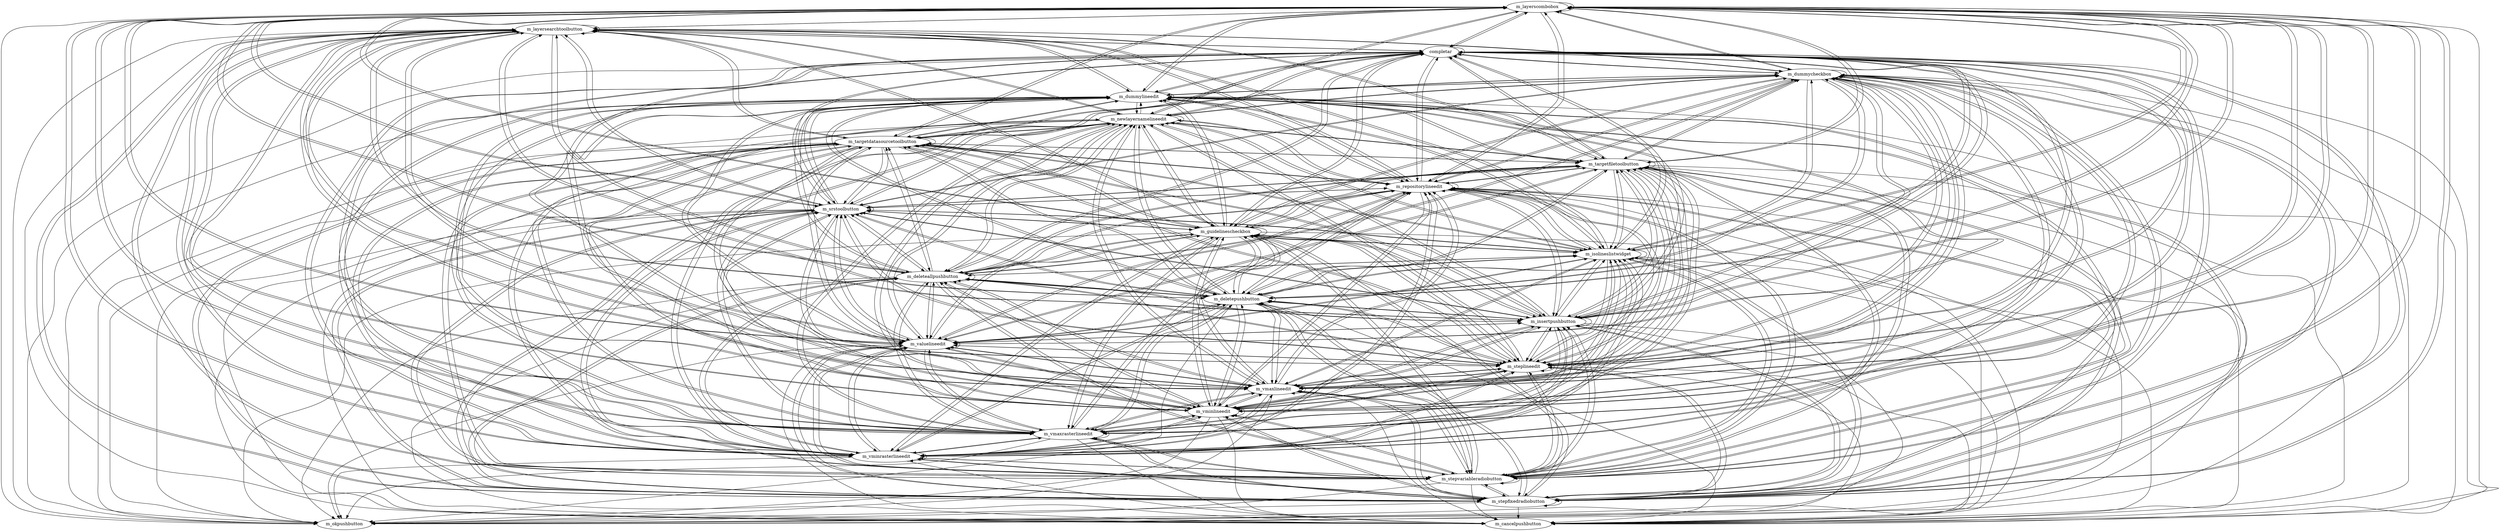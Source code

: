 strict digraph G {
	m_layerscombobox;
	m_layersearchtoolbutton;
	m_dummycheckbox;
	m_dummylineedit;
	m_stepfixedradiobutton;
	m_stepvariableradiobutton;
	m_vminrasterlineedit;
	m_vmaxrasterlineedit;
	m_vminlineedit;
	m_vmaxlineedit;
	m_steplineedit;
	m_valuelineedit;
	m_insertpushbutton;
	m_deletepushbutton;
	m_deleteallpushbutton;
	m_isolineslistwidget;
	m_guidelinescheckbox;
	m_srstoolbutton;
	m_repositorylineedit;
	m_targetfiletoolbutton;
	m_targetdatasourcetoolbutton;
	m_newlayernamelineedit;
	m_okpushbutton;
	m_cancelpushbutton;
	completar;
	completar;
	completar;
	completar;
	completar;
	completar;
	completar;
	completar;
	completar;
	completar;
	completar;
	completar;
	m_layerscombobox -> m_layerscombobox;
	m_layerscombobox -> m_layersearchtoolbutton;
	m_layerscombobox -> m_dummycheckbox;
	m_layerscombobox -> m_dummylineedit;
	m_layerscombobox -> m_stepfixedradiobutton;
	m_layerscombobox -> m_stepvariableradiobutton;
	m_layerscombobox -> m_vminrasterlineedit;
	m_layerscombobox -> m_vmaxrasterlineedit;
	m_layerscombobox -> m_vminlineedit;
	m_layerscombobox -> m_vmaxlineedit;
	m_layerscombobox -> m_steplineedit;
	m_layerscombobox -> m_valuelineedit;
	m_layerscombobox -> m_insertpushbutton;
	m_layerscombobox -> m_deletepushbutton;
	m_layerscombobox -> m_deleteallpushbutton;
	m_layerscombobox -> m_isolineslistwidget;
	m_layerscombobox -> m_guidelinescheckbox;
	m_layerscombobox -> m_srstoolbutton;
	m_layerscombobox -> m_repositorylineedit;
	m_layerscombobox -> m_targetfiletoolbutton;
	m_layerscombobox -> m_targetdatasourcetoolbutton;
	m_layerscombobox -> m_newlayernamelineedit;
	m_layerscombobox -> m_okpushbutton;
	m_layerscombobox -> m_cancelpushbutton;
	m_layerscombobox -> completar;
	m_layerscombobox -> completar;
	m_layerscombobox -> completar;
	m_layerscombobox -> completar;
	m_layerscombobox -> completar;
	m_layerscombobox -> completar;
	m_layerscombobox -> completar;
	m_layerscombobox -> completar;
	m_layerscombobox -> completar;
	m_layerscombobox -> completar;
	m_layerscombobox -> completar;
	m_layerscombobox -> completar;
	m_layersearchtoolbutton -> m_layerscombobox;
	m_layersearchtoolbutton -> m_layersearchtoolbutton;
	m_layersearchtoolbutton -> m_dummycheckbox;
	m_layersearchtoolbutton -> m_dummylineedit;
	m_layersearchtoolbutton -> m_stepfixedradiobutton;
	m_layersearchtoolbutton -> m_stepvariableradiobutton;
	m_layersearchtoolbutton -> m_vminrasterlineedit;
	m_layersearchtoolbutton -> m_vmaxrasterlineedit;
	m_layersearchtoolbutton -> m_vminlineedit;
	m_layersearchtoolbutton -> m_vmaxlineedit;
	m_layersearchtoolbutton -> m_steplineedit;
	m_layersearchtoolbutton -> m_valuelineedit;
	m_layersearchtoolbutton -> m_insertpushbutton;
	m_layersearchtoolbutton -> m_deletepushbutton;
	m_layersearchtoolbutton -> m_deleteallpushbutton;
	m_layersearchtoolbutton -> m_isolineslistwidget;
	m_layersearchtoolbutton -> m_guidelinescheckbox;
	m_layersearchtoolbutton -> m_srstoolbutton;
	m_layersearchtoolbutton -> m_repositorylineedit;
	m_layersearchtoolbutton -> m_targetfiletoolbutton;
	m_layersearchtoolbutton -> m_targetdatasourcetoolbutton;
	m_layersearchtoolbutton -> m_newlayernamelineedit;
	m_layersearchtoolbutton -> m_okpushbutton;
	m_layersearchtoolbutton -> m_cancelpushbutton;
	m_layersearchtoolbutton -> completar;
	m_layersearchtoolbutton -> completar;
	m_layersearchtoolbutton -> completar;
	m_layersearchtoolbutton -> completar;
	m_layersearchtoolbutton -> completar;
	m_layersearchtoolbutton -> completar;
	m_layersearchtoolbutton -> completar;
	m_layersearchtoolbutton -> completar;
	m_layersearchtoolbutton -> completar;
	m_layersearchtoolbutton -> completar;
	m_layersearchtoolbutton -> completar;
	m_layersearchtoolbutton -> completar;
	m_dummycheckbox -> m_layerscombobox;
	m_dummycheckbox -> m_layersearchtoolbutton;
	m_dummycheckbox -> m_dummycheckbox;
	m_dummycheckbox -> m_dummylineedit;
	m_dummycheckbox -> m_stepfixedradiobutton;
	m_dummycheckbox -> m_stepvariableradiobutton;
	m_dummycheckbox -> m_vminrasterlineedit;
	m_dummycheckbox -> m_vmaxrasterlineedit;
	m_dummycheckbox -> m_vminlineedit;
	m_dummycheckbox -> m_vmaxlineedit;
	m_dummycheckbox -> m_steplineedit;
	m_dummycheckbox -> m_valuelineedit;
	m_dummycheckbox -> m_insertpushbutton;
	m_dummycheckbox -> m_deletepushbutton;
	m_dummycheckbox -> m_deleteallpushbutton;
	m_dummycheckbox -> m_isolineslistwidget;
	m_dummycheckbox -> m_guidelinescheckbox;
	m_dummycheckbox -> m_srstoolbutton;
	m_dummycheckbox -> m_repositorylineedit;
	m_dummycheckbox -> m_targetfiletoolbutton;
	m_dummycheckbox -> m_targetdatasourcetoolbutton;
	m_dummycheckbox -> m_newlayernamelineedit;
	m_dummycheckbox -> m_okpushbutton;
	m_dummycheckbox -> m_cancelpushbutton;
	m_dummycheckbox -> completar;
	m_dummycheckbox -> completar;
	m_dummycheckbox -> completar;
	m_dummycheckbox -> completar;
	m_dummycheckbox -> completar;
	m_dummycheckbox -> completar;
	m_dummycheckbox -> completar;
	m_dummycheckbox -> completar;
	m_dummycheckbox -> completar;
	m_dummycheckbox -> completar;
	m_dummycheckbox -> completar;
	m_dummycheckbox -> completar;
	m_dummylineedit -> m_layerscombobox;
	m_dummylineedit -> m_layersearchtoolbutton;
	m_dummylineedit -> m_dummycheckbox;
	m_dummylineedit -> m_dummylineedit;
	m_dummylineedit -> m_stepfixedradiobutton;
	m_dummylineedit -> m_stepvariableradiobutton;
	m_dummylineedit -> m_vminrasterlineedit;
	m_dummylineedit -> m_vmaxrasterlineedit;
	m_dummylineedit -> m_vminlineedit;
	m_dummylineedit -> m_vmaxlineedit;
	m_dummylineedit -> m_steplineedit;
	m_dummylineedit -> m_valuelineedit;
	m_dummylineedit -> m_insertpushbutton;
	m_dummylineedit -> m_deletepushbutton;
	m_dummylineedit -> m_deleteallpushbutton;
	m_dummylineedit -> m_isolineslistwidget;
	m_dummylineedit -> m_guidelinescheckbox;
	m_dummylineedit -> m_srstoolbutton;
	m_dummylineedit -> m_repositorylineedit;
	m_dummylineedit -> m_targetfiletoolbutton;
	m_dummylineedit -> m_targetdatasourcetoolbutton;
	m_dummylineedit -> m_newlayernamelineedit;
	m_dummylineedit -> m_okpushbutton;
	m_dummylineedit -> m_cancelpushbutton;
	m_dummylineedit -> completar;
	m_dummylineedit -> completar;
	m_dummylineedit -> completar;
	m_dummylineedit -> completar;
	m_dummylineedit -> completar;
	m_dummylineedit -> completar;
	m_dummylineedit -> completar;
	m_dummylineedit -> completar;
	m_dummylineedit -> completar;
	m_dummylineedit -> completar;
	m_dummylineedit -> completar;
	m_dummylineedit -> completar;
	m_stepfixedradiobutton -> m_layerscombobox;
	m_stepfixedradiobutton -> m_layersearchtoolbutton;
	m_stepfixedradiobutton -> m_dummycheckbox;
	m_stepfixedradiobutton -> m_dummylineedit;
	m_stepfixedradiobutton -> m_stepfixedradiobutton;
	m_stepfixedradiobutton -> m_stepvariableradiobutton;
	m_stepfixedradiobutton -> m_vminrasterlineedit;
	m_stepfixedradiobutton -> m_vmaxrasterlineedit;
	m_stepfixedradiobutton -> m_vminlineedit;
	m_stepfixedradiobutton -> m_vmaxlineedit;
	m_stepfixedradiobutton -> m_steplineedit;
	m_stepfixedradiobutton -> m_valuelineedit;
	m_stepfixedradiobutton -> m_insertpushbutton;
	m_stepfixedradiobutton -> m_deletepushbutton;
	m_stepfixedradiobutton -> m_deleteallpushbutton;
	m_stepfixedradiobutton -> m_isolineslistwidget;
	m_stepfixedradiobutton -> m_guidelinescheckbox;
	m_stepfixedradiobutton -> m_srstoolbutton;
	m_stepfixedradiobutton -> m_repositorylineedit;
	m_stepfixedradiobutton -> m_targetfiletoolbutton;
	m_stepfixedradiobutton -> m_targetdatasourcetoolbutton;
	m_stepfixedradiobutton -> m_newlayernamelineedit;
	m_stepfixedradiobutton -> m_okpushbutton;
	m_stepfixedradiobutton -> m_cancelpushbutton;
	m_stepfixedradiobutton -> completar;
	m_stepfixedradiobutton -> completar;
	m_stepfixedradiobutton -> completar;
	m_stepfixedradiobutton -> completar;
	m_stepfixedradiobutton -> completar;
	m_stepfixedradiobutton -> completar;
	m_stepfixedradiobutton -> completar;
	m_stepfixedradiobutton -> completar;
	m_stepfixedradiobutton -> completar;
	m_stepfixedradiobutton -> completar;
	m_stepfixedradiobutton -> completar;
	m_stepfixedradiobutton -> completar;
	m_stepvariableradiobutton -> m_layerscombobox;
	m_stepvariableradiobutton -> m_layersearchtoolbutton;
	m_stepvariableradiobutton -> m_dummycheckbox;
	m_stepvariableradiobutton -> m_dummylineedit;
	m_stepvariableradiobutton -> m_stepfixedradiobutton;
	m_stepvariableradiobutton -> m_stepvariableradiobutton;
	m_stepvariableradiobutton -> m_vminrasterlineedit;
	m_stepvariableradiobutton -> m_vmaxrasterlineedit;
	m_stepvariableradiobutton -> m_vminlineedit;
	m_stepvariableradiobutton -> m_vmaxlineedit;
	m_stepvariableradiobutton -> m_steplineedit;
	m_stepvariableradiobutton -> m_valuelineedit;
	m_stepvariableradiobutton -> m_insertpushbutton;
	m_stepvariableradiobutton -> m_deletepushbutton;
	m_stepvariableradiobutton -> m_deleteallpushbutton;
	m_stepvariableradiobutton -> m_isolineslistwidget;
	m_stepvariableradiobutton -> m_guidelinescheckbox;
	m_stepvariableradiobutton -> m_srstoolbutton;
	m_stepvariableradiobutton -> m_repositorylineedit;
	m_stepvariableradiobutton -> m_targetfiletoolbutton;
	m_stepvariableradiobutton -> m_targetdatasourcetoolbutton;
	m_stepvariableradiobutton -> m_newlayernamelineedit;
	m_stepvariableradiobutton -> m_okpushbutton;
	m_stepvariableradiobutton -> m_cancelpushbutton;
	m_stepvariableradiobutton -> completar;
	m_stepvariableradiobutton -> completar;
	m_stepvariableradiobutton -> completar;
	m_stepvariableradiobutton -> completar;
	m_stepvariableradiobutton -> completar;
	m_stepvariableradiobutton -> completar;
	m_stepvariableradiobutton -> completar;
	m_stepvariableradiobutton -> completar;
	m_stepvariableradiobutton -> completar;
	m_stepvariableradiobutton -> completar;
	m_stepvariableradiobutton -> completar;
	m_stepvariableradiobutton -> completar;
	m_vminrasterlineedit -> m_layerscombobox;
	m_vminrasterlineedit -> m_layersearchtoolbutton;
	m_vminrasterlineedit -> m_dummycheckbox;
	m_vminrasterlineedit -> m_dummylineedit;
	m_vminrasterlineedit -> m_stepfixedradiobutton;
	m_vminrasterlineedit -> m_stepvariableradiobutton;
	m_vminrasterlineedit -> m_vminrasterlineedit;
	m_vminrasterlineedit -> m_vmaxrasterlineedit;
	m_vminrasterlineedit -> m_vminlineedit;
	m_vminrasterlineedit -> m_vmaxlineedit;
	m_vminrasterlineedit -> m_steplineedit;
	m_vminrasterlineedit -> m_valuelineedit;
	m_vminrasterlineedit -> m_insertpushbutton;
	m_vminrasterlineedit -> m_deletepushbutton;
	m_vminrasterlineedit -> m_deleteallpushbutton;
	m_vminrasterlineedit -> m_isolineslistwidget;
	m_vminrasterlineedit -> m_guidelinescheckbox;
	m_vminrasterlineedit -> m_srstoolbutton;
	m_vminrasterlineedit -> m_repositorylineedit;
	m_vminrasterlineedit -> m_targetfiletoolbutton;
	m_vminrasterlineedit -> m_targetdatasourcetoolbutton;
	m_vminrasterlineedit -> m_newlayernamelineedit;
	m_vminrasterlineedit -> m_okpushbutton;
	m_vminrasterlineedit -> m_cancelpushbutton;
	m_vminrasterlineedit -> completar;
	m_vminrasterlineedit -> completar;
	m_vminrasterlineedit -> completar;
	m_vminrasterlineedit -> completar;
	m_vminrasterlineedit -> completar;
	m_vminrasterlineedit -> completar;
	m_vminrasterlineedit -> completar;
	m_vminrasterlineedit -> completar;
	m_vminrasterlineedit -> completar;
	m_vminrasterlineedit -> completar;
	m_vminrasterlineedit -> completar;
	m_vminrasterlineedit -> completar;
	m_vmaxrasterlineedit -> m_layerscombobox;
	m_vmaxrasterlineedit -> m_layersearchtoolbutton;
	m_vmaxrasterlineedit -> m_dummycheckbox;
	m_vmaxrasterlineedit -> m_dummylineedit;
	m_vmaxrasterlineedit -> m_stepfixedradiobutton;
	m_vmaxrasterlineedit -> m_stepvariableradiobutton;
	m_vmaxrasterlineedit -> m_vminrasterlineedit;
	m_vmaxrasterlineedit -> m_vmaxrasterlineedit;
	m_vmaxrasterlineedit -> m_vminlineedit;
	m_vmaxrasterlineedit -> m_vmaxlineedit;
	m_vmaxrasterlineedit -> m_steplineedit;
	m_vmaxrasterlineedit -> m_valuelineedit;
	m_vmaxrasterlineedit -> m_insertpushbutton;
	m_vmaxrasterlineedit -> m_deletepushbutton;
	m_vmaxrasterlineedit -> m_deleteallpushbutton;
	m_vmaxrasterlineedit -> m_isolineslistwidget;
	m_vmaxrasterlineedit -> m_guidelinescheckbox;
	m_vmaxrasterlineedit -> m_srstoolbutton;
	m_vmaxrasterlineedit -> m_repositorylineedit;
	m_vmaxrasterlineedit -> m_targetfiletoolbutton;
	m_vmaxrasterlineedit -> m_targetdatasourcetoolbutton;
	m_vmaxrasterlineedit -> m_newlayernamelineedit;
	m_vmaxrasterlineedit -> m_okpushbutton;
	m_vmaxrasterlineedit -> m_cancelpushbutton;
	m_vmaxrasterlineedit -> completar;
	m_vmaxrasterlineedit -> completar;
	m_vmaxrasterlineedit -> completar;
	m_vmaxrasterlineedit -> completar;
	m_vmaxrasterlineedit -> completar;
	m_vmaxrasterlineedit -> completar;
	m_vmaxrasterlineedit -> completar;
	m_vmaxrasterlineedit -> completar;
	m_vmaxrasterlineedit -> completar;
	m_vmaxrasterlineedit -> completar;
	m_vmaxrasterlineedit -> completar;
	m_vmaxrasterlineedit -> completar;
	m_vminlineedit -> m_layerscombobox;
	m_vminlineedit -> m_layersearchtoolbutton;
	m_vminlineedit -> m_dummycheckbox;
	m_vminlineedit -> m_dummylineedit;
	m_vminlineedit -> m_stepfixedradiobutton;
	m_vminlineedit -> m_stepvariableradiobutton;
	m_vminlineedit -> m_vminrasterlineedit;
	m_vminlineedit -> m_vmaxrasterlineedit;
	m_vminlineedit -> m_vminlineedit;
	m_vminlineedit -> m_vmaxlineedit;
	m_vminlineedit -> m_steplineedit;
	m_vminlineedit -> m_valuelineedit;
	m_vminlineedit -> m_insertpushbutton;
	m_vminlineedit -> m_deletepushbutton;
	m_vminlineedit -> m_deleteallpushbutton;
	m_vminlineedit -> m_isolineslistwidget;
	m_vminlineedit -> m_guidelinescheckbox;
	m_vminlineedit -> m_srstoolbutton;
	m_vminlineedit -> m_repositorylineedit;
	m_vminlineedit -> m_targetfiletoolbutton;
	m_vminlineedit -> m_targetdatasourcetoolbutton;
	m_vminlineedit -> m_newlayernamelineedit;
	m_vminlineedit -> m_okpushbutton;
	m_vminlineedit -> m_cancelpushbutton;
	m_vminlineedit -> completar;
	m_vminlineedit -> completar;
	m_vminlineedit -> completar;
	m_vminlineedit -> completar;
	m_vminlineedit -> completar;
	m_vminlineedit -> completar;
	m_vminlineedit -> completar;
	m_vminlineedit -> completar;
	m_vminlineedit -> completar;
	m_vminlineedit -> completar;
	m_vminlineedit -> completar;
	m_vminlineedit -> completar;
	m_vmaxlineedit -> m_layerscombobox;
	m_vmaxlineedit -> m_layersearchtoolbutton;
	m_vmaxlineedit -> m_dummycheckbox;
	m_vmaxlineedit -> m_dummylineedit;
	m_vmaxlineedit -> m_stepfixedradiobutton;
	m_vmaxlineedit -> m_stepvariableradiobutton;
	m_vmaxlineedit -> m_vminrasterlineedit;
	m_vmaxlineedit -> m_vmaxrasterlineedit;
	m_vmaxlineedit -> m_vminlineedit;
	m_vmaxlineedit -> m_vmaxlineedit;
	m_vmaxlineedit -> m_steplineedit;
	m_vmaxlineedit -> m_valuelineedit;
	m_vmaxlineedit -> m_insertpushbutton;
	m_vmaxlineedit -> m_deletepushbutton;
	m_vmaxlineedit -> m_deleteallpushbutton;
	m_vmaxlineedit -> m_isolineslistwidget;
	m_vmaxlineedit -> m_guidelinescheckbox;
	m_vmaxlineedit -> m_srstoolbutton;
	m_vmaxlineedit -> m_repositorylineedit;
	m_vmaxlineedit -> m_targetfiletoolbutton;
	m_vmaxlineedit -> m_targetdatasourcetoolbutton;
	m_vmaxlineedit -> m_newlayernamelineedit;
	m_vmaxlineedit -> m_okpushbutton;
	m_vmaxlineedit -> m_cancelpushbutton;
	m_vmaxlineedit -> completar;
	m_vmaxlineedit -> completar;
	m_vmaxlineedit -> completar;
	m_vmaxlineedit -> completar;
	m_vmaxlineedit -> completar;
	m_vmaxlineedit -> completar;
	m_vmaxlineedit -> completar;
	m_vmaxlineedit -> completar;
	m_vmaxlineedit -> completar;
	m_vmaxlineedit -> completar;
	m_vmaxlineedit -> completar;
	m_vmaxlineedit -> completar;
	m_steplineedit -> m_layerscombobox;
	m_steplineedit -> m_layersearchtoolbutton;
	m_steplineedit -> m_dummycheckbox;
	m_steplineedit -> m_dummylineedit;
	m_steplineedit -> m_stepfixedradiobutton;
	m_steplineedit -> m_stepvariableradiobutton;
	m_steplineedit -> m_vminrasterlineedit;
	m_steplineedit -> m_vmaxrasterlineedit;
	m_steplineedit -> m_vminlineedit;
	m_steplineedit -> m_vmaxlineedit;
	m_steplineedit -> m_steplineedit;
	m_steplineedit -> m_valuelineedit;
	m_steplineedit -> m_insertpushbutton;
	m_steplineedit -> m_deletepushbutton;
	m_steplineedit -> m_deleteallpushbutton;
	m_steplineedit -> m_isolineslistwidget;
	m_steplineedit -> m_guidelinescheckbox;
	m_steplineedit -> m_srstoolbutton;
	m_steplineedit -> m_repositorylineedit;
	m_steplineedit -> m_targetfiletoolbutton;
	m_steplineedit -> m_targetdatasourcetoolbutton;
	m_steplineedit -> m_newlayernamelineedit;
	m_steplineedit -> m_okpushbutton;
	m_steplineedit -> m_cancelpushbutton;
	m_steplineedit -> completar;
	m_steplineedit -> completar;
	m_steplineedit -> completar;
	m_steplineedit -> completar;
	m_steplineedit -> completar;
	m_steplineedit -> completar;
	m_steplineedit -> completar;
	m_steplineedit -> completar;
	m_steplineedit -> completar;
	m_steplineedit -> completar;
	m_steplineedit -> completar;
	m_steplineedit -> completar;
	m_valuelineedit -> m_layerscombobox;
	m_valuelineedit -> m_layersearchtoolbutton;
	m_valuelineedit -> m_dummycheckbox;
	m_valuelineedit -> m_dummylineedit;
	m_valuelineedit -> m_stepfixedradiobutton;
	m_valuelineedit -> m_stepvariableradiobutton;
	m_valuelineedit -> m_vminrasterlineedit;
	m_valuelineedit -> m_vmaxrasterlineedit;
	m_valuelineedit -> m_vminlineedit;
	m_valuelineedit -> m_vmaxlineedit;
	m_valuelineedit -> m_steplineedit;
	m_valuelineedit -> m_valuelineedit;
	m_valuelineedit -> m_insertpushbutton;
	m_valuelineedit -> m_deletepushbutton;
	m_valuelineedit -> m_deleteallpushbutton;
	m_valuelineedit -> m_isolineslistwidget;
	m_valuelineedit -> m_guidelinescheckbox;
	m_valuelineedit -> m_srstoolbutton;
	m_valuelineedit -> m_repositorylineedit;
	m_valuelineedit -> m_targetfiletoolbutton;
	m_valuelineedit -> m_targetdatasourcetoolbutton;
	m_valuelineedit -> m_newlayernamelineedit;
	m_valuelineedit -> m_okpushbutton;
	m_valuelineedit -> m_cancelpushbutton;
	m_valuelineedit -> completar;
	m_valuelineedit -> completar;
	m_valuelineedit -> completar;
	m_valuelineedit -> completar;
	m_valuelineedit -> completar;
	m_valuelineedit -> completar;
	m_valuelineedit -> completar;
	m_valuelineedit -> completar;
	m_valuelineedit -> completar;
	m_valuelineedit -> completar;
	m_valuelineedit -> completar;
	m_valuelineedit -> completar;
	m_insertpushbutton -> m_layerscombobox;
	m_insertpushbutton -> m_layersearchtoolbutton;
	m_insertpushbutton -> m_dummycheckbox;
	m_insertpushbutton -> m_dummylineedit;
	m_insertpushbutton -> m_stepfixedradiobutton;
	m_insertpushbutton -> m_stepvariableradiobutton;
	m_insertpushbutton -> m_vminrasterlineedit;
	m_insertpushbutton -> m_vmaxrasterlineedit;
	m_insertpushbutton -> m_vminlineedit;
	m_insertpushbutton -> m_vmaxlineedit;
	m_insertpushbutton -> m_steplineedit;
	m_insertpushbutton -> m_valuelineedit;
	m_insertpushbutton -> m_insertpushbutton;
	m_insertpushbutton -> m_deletepushbutton;
	m_insertpushbutton -> m_deleteallpushbutton;
	m_insertpushbutton -> m_isolineslistwidget;
	m_insertpushbutton -> m_guidelinescheckbox;
	m_insertpushbutton -> m_srstoolbutton;
	m_insertpushbutton -> m_repositorylineedit;
	m_insertpushbutton -> m_targetfiletoolbutton;
	m_insertpushbutton -> m_targetdatasourcetoolbutton;
	m_insertpushbutton -> m_newlayernamelineedit;
	m_insertpushbutton -> m_okpushbutton;
	m_insertpushbutton -> m_cancelpushbutton;
	m_insertpushbutton -> completar;
	m_insertpushbutton -> completar;
	m_insertpushbutton -> completar;
	m_insertpushbutton -> completar;
	m_insertpushbutton -> completar;
	m_insertpushbutton -> completar;
	m_insertpushbutton -> completar;
	m_insertpushbutton -> completar;
	m_insertpushbutton -> completar;
	m_insertpushbutton -> completar;
	m_insertpushbutton -> completar;
	m_insertpushbutton -> completar;
	m_deletepushbutton -> m_layerscombobox;
	m_deletepushbutton -> m_layersearchtoolbutton;
	m_deletepushbutton -> m_dummycheckbox;
	m_deletepushbutton -> m_dummylineedit;
	m_deletepushbutton -> m_stepfixedradiobutton;
	m_deletepushbutton -> m_stepvariableradiobutton;
	m_deletepushbutton -> m_vminrasterlineedit;
	m_deletepushbutton -> m_vmaxrasterlineedit;
	m_deletepushbutton -> m_vminlineedit;
	m_deletepushbutton -> m_vmaxlineedit;
	m_deletepushbutton -> m_steplineedit;
	m_deletepushbutton -> m_valuelineedit;
	m_deletepushbutton -> m_insertpushbutton;
	m_deletepushbutton -> m_deletepushbutton;
	m_deletepushbutton -> m_deleteallpushbutton;
	m_deletepushbutton -> m_isolineslistwidget;
	m_deletepushbutton -> m_guidelinescheckbox;
	m_deletepushbutton -> m_srstoolbutton;
	m_deletepushbutton -> m_repositorylineedit;
	m_deletepushbutton -> m_targetfiletoolbutton;
	m_deletepushbutton -> m_targetdatasourcetoolbutton;
	m_deletepushbutton -> m_newlayernamelineedit;
	m_deletepushbutton -> m_okpushbutton;
	m_deletepushbutton -> m_cancelpushbutton;
	m_deletepushbutton -> completar;
	m_deletepushbutton -> completar;
	m_deletepushbutton -> completar;
	m_deletepushbutton -> completar;
	m_deletepushbutton -> completar;
	m_deletepushbutton -> completar;
	m_deletepushbutton -> completar;
	m_deletepushbutton -> completar;
	m_deletepushbutton -> completar;
	m_deletepushbutton -> completar;
	m_deletepushbutton -> completar;
	m_deletepushbutton -> completar;
	m_deleteallpushbutton -> m_layerscombobox;
	m_deleteallpushbutton -> m_layersearchtoolbutton;
	m_deleteallpushbutton -> m_dummycheckbox;
	m_deleteallpushbutton -> m_dummylineedit;
	m_deleteallpushbutton -> m_stepfixedradiobutton;
	m_deleteallpushbutton -> m_stepvariableradiobutton;
	m_deleteallpushbutton -> m_vminrasterlineedit;
	m_deleteallpushbutton -> m_vmaxrasterlineedit;
	m_deleteallpushbutton -> m_vminlineedit;
	m_deleteallpushbutton -> m_vmaxlineedit;
	m_deleteallpushbutton -> m_steplineedit;
	m_deleteallpushbutton -> m_valuelineedit;
	m_deleteallpushbutton -> m_insertpushbutton;
	m_deleteallpushbutton -> m_deletepushbutton;
	m_deleteallpushbutton -> m_deleteallpushbutton;
	m_deleteallpushbutton -> m_isolineslistwidget;
	m_deleteallpushbutton -> m_guidelinescheckbox;
	m_deleteallpushbutton -> m_srstoolbutton;
	m_deleteallpushbutton -> m_repositorylineedit;
	m_deleteallpushbutton -> m_targetfiletoolbutton;
	m_deleteallpushbutton -> m_targetdatasourcetoolbutton;
	m_deleteallpushbutton -> m_newlayernamelineedit;
	m_deleteallpushbutton -> m_okpushbutton;
	m_deleteallpushbutton -> m_cancelpushbutton;
	m_deleteallpushbutton -> completar;
	m_deleteallpushbutton -> completar;
	m_deleteallpushbutton -> completar;
	m_deleteallpushbutton -> completar;
	m_deleteallpushbutton -> completar;
	m_deleteallpushbutton -> completar;
	m_deleteallpushbutton -> completar;
	m_deleteallpushbutton -> completar;
	m_deleteallpushbutton -> completar;
	m_deleteallpushbutton -> completar;
	m_deleteallpushbutton -> completar;
	m_deleteallpushbutton -> completar;
	m_isolineslistwidget -> m_layerscombobox;
	m_isolineslistwidget -> m_layersearchtoolbutton;
	m_isolineslistwidget -> m_dummycheckbox;
	m_isolineslistwidget -> m_dummylineedit;
	m_isolineslistwidget -> m_stepfixedradiobutton;
	m_isolineslistwidget -> m_stepvariableradiobutton;
	m_isolineslistwidget -> m_vminrasterlineedit;
	m_isolineslistwidget -> m_vmaxrasterlineedit;
	m_isolineslistwidget -> m_vminlineedit;
	m_isolineslistwidget -> m_vmaxlineedit;
	m_isolineslistwidget -> m_steplineedit;
	m_isolineslistwidget -> m_valuelineedit;
	m_isolineslistwidget -> m_insertpushbutton;
	m_isolineslistwidget -> m_deletepushbutton;
	m_isolineslistwidget -> m_deleteallpushbutton;
	m_isolineslistwidget -> m_isolineslistwidget;
	m_isolineslistwidget -> m_guidelinescheckbox;
	m_isolineslistwidget -> m_srstoolbutton;
	m_isolineslistwidget -> m_repositorylineedit;
	m_isolineslistwidget -> m_targetfiletoolbutton;
	m_isolineslistwidget -> m_targetdatasourcetoolbutton;
	m_isolineslistwidget -> m_newlayernamelineedit;
	m_isolineslistwidget -> m_okpushbutton;
	m_isolineslistwidget -> m_cancelpushbutton;
	m_isolineslistwidget -> completar;
	m_isolineslistwidget -> completar;
	m_isolineslistwidget -> completar;
	m_isolineslistwidget -> completar;
	m_isolineslistwidget -> completar;
	m_isolineslistwidget -> completar;
	m_isolineslistwidget -> completar;
	m_isolineslistwidget -> completar;
	m_isolineslistwidget -> completar;
	m_isolineslistwidget -> completar;
	m_isolineslistwidget -> completar;
	m_isolineslistwidget -> completar;
	m_guidelinescheckbox -> m_layerscombobox;
	m_guidelinescheckbox -> m_layersearchtoolbutton;
	m_guidelinescheckbox -> m_dummycheckbox;
	m_guidelinescheckbox -> m_dummylineedit;
	m_guidelinescheckbox -> m_stepfixedradiobutton;
	m_guidelinescheckbox -> m_stepvariableradiobutton;
	m_guidelinescheckbox -> m_vminrasterlineedit;
	m_guidelinescheckbox -> m_vmaxrasterlineedit;
	m_guidelinescheckbox -> m_vminlineedit;
	m_guidelinescheckbox -> m_vmaxlineedit;
	m_guidelinescheckbox -> m_steplineedit;
	m_guidelinescheckbox -> m_valuelineedit;
	m_guidelinescheckbox -> m_insertpushbutton;
	m_guidelinescheckbox -> m_deletepushbutton;
	m_guidelinescheckbox -> m_deleteallpushbutton;
	m_guidelinescheckbox -> m_isolineslistwidget;
	m_guidelinescheckbox -> m_guidelinescheckbox;
	m_guidelinescheckbox -> m_srstoolbutton;
	m_guidelinescheckbox -> m_repositorylineedit;
	m_guidelinescheckbox -> m_targetfiletoolbutton;
	m_guidelinescheckbox -> m_targetdatasourcetoolbutton;
	m_guidelinescheckbox -> m_newlayernamelineedit;
	m_guidelinescheckbox -> m_okpushbutton;
	m_guidelinescheckbox -> m_cancelpushbutton;
	m_guidelinescheckbox -> completar;
	m_guidelinescheckbox -> completar;
	m_guidelinescheckbox -> completar;
	m_guidelinescheckbox -> completar;
	m_guidelinescheckbox -> completar;
	m_guidelinescheckbox -> completar;
	m_guidelinescheckbox -> completar;
	m_guidelinescheckbox -> completar;
	m_guidelinescheckbox -> completar;
	m_guidelinescheckbox -> completar;
	m_guidelinescheckbox -> completar;
	m_guidelinescheckbox -> completar;
	m_srstoolbutton -> m_layerscombobox;
	m_srstoolbutton -> m_layersearchtoolbutton;
	m_srstoolbutton -> m_dummycheckbox;
	m_srstoolbutton -> m_dummylineedit;
	m_srstoolbutton -> m_stepfixedradiobutton;
	m_srstoolbutton -> m_stepvariableradiobutton;
	m_srstoolbutton -> m_vminrasterlineedit;
	m_srstoolbutton -> m_vmaxrasterlineedit;
	m_srstoolbutton -> m_vminlineedit;
	m_srstoolbutton -> m_vmaxlineedit;
	m_srstoolbutton -> m_steplineedit;
	m_srstoolbutton -> m_valuelineedit;
	m_srstoolbutton -> m_insertpushbutton;
	m_srstoolbutton -> m_deletepushbutton;
	m_srstoolbutton -> m_deleteallpushbutton;
	m_srstoolbutton -> m_isolineslistwidget;
	m_srstoolbutton -> m_guidelinescheckbox;
	m_srstoolbutton -> m_srstoolbutton;
	m_srstoolbutton -> m_repositorylineedit;
	m_srstoolbutton -> m_targetfiletoolbutton;
	m_srstoolbutton -> m_targetdatasourcetoolbutton;
	m_srstoolbutton -> m_newlayernamelineedit;
	m_srstoolbutton -> m_okpushbutton;
	m_srstoolbutton -> m_cancelpushbutton;
	m_srstoolbutton -> completar;
	m_srstoolbutton -> completar;
	m_srstoolbutton -> completar;
	m_srstoolbutton -> completar;
	m_srstoolbutton -> completar;
	m_srstoolbutton -> completar;
	m_srstoolbutton -> completar;
	m_srstoolbutton -> completar;
	m_srstoolbutton -> completar;
	m_srstoolbutton -> completar;
	m_srstoolbutton -> completar;
	m_srstoolbutton -> completar;
	m_repositorylineedit -> m_layerscombobox;
	m_repositorylineedit -> m_layersearchtoolbutton;
	m_repositorylineedit -> m_dummycheckbox;
	m_repositorylineedit -> m_dummylineedit;
	m_repositorylineedit -> m_stepfixedradiobutton;
	m_repositorylineedit -> m_stepvariableradiobutton;
	m_repositorylineedit -> m_vminrasterlineedit;
	m_repositorylineedit -> m_vmaxrasterlineedit;
	m_repositorylineedit -> m_vminlineedit;
	m_repositorylineedit -> m_vmaxlineedit;
	m_repositorylineedit -> m_steplineedit;
	m_repositorylineedit -> m_valuelineedit;
	m_repositorylineedit -> m_insertpushbutton;
	m_repositorylineedit -> m_deletepushbutton;
	m_repositorylineedit -> m_deleteallpushbutton;
	m_repositorylineedit -> m_isolineslistwidget;
	m_repositorylineedit -> m_guidelinescheckbox;
	m_repositorylineedit -> m_srstoolbutton;
	m_repositorylineedit -> m_repositorylineedit;
	m_repositorylineedit -> m_targetfiletoolbutton;
	m_repositorylineedit -> m_targetdatasourcetoolbutton;
	m_repositorylineedit -> m_newlayernamelineedit;
	m_repositorylineedit -> m_okpushbutton;
	m_repositorylineedit -> m_cancelpushbutton;
	m_repositorylineedit -> completar;
	m_repositorylineedit -> completar;
	m_repositorylineedit -> completar;
	m_repositorylineedit -> completar;
	m_repositorylineedit -> completar;
	m_repositorylineedit -> completar;
	m_repositorylineedit -> completar;
	m_repositorylineedit -> completar;
	m_repositorylineedit -> completar;
	m_repositorylineedit -> completar;
	m_repositorylineedit -> completar;
	m_repositorylineedit -> completar;
	m_targetfiletoolbutton -> m_layerscombobox;
	m_targetfiletoolbutton -> m_layersearchtoolbutton;
	m_targetfiletoolbutton -> m_dummycheckbox;
	m_targetfiletoolbutton -> m_dummylineedit;
	m_targetfiletoolbutton -> m_stepfixedradiobutton;
	m_targetfiletoolbutton -> m_stepvariableradiobutton;
	m_targetfiletoolbutton -> m_vminrasterlineedit;
	m_targetfiletoolbutton -> m_vmaxrasterlineedit;
	m_targetfiletoolbutton -> m_vminlineedit;
	m_targetfiletoolbutton -> m_vmaxlineedit;
	m_targetfiletoolbutton -> m_steplineedit;
	m_targetfiletoolbutton -> m_valuelineedit;
	m_targetfiletoolbutton -> m_insertpushbutton;
	m_targetfiletoolbutton -> m_deletepushbutton;
	m_targetfiletoolbutton -> m_deleteallpushbutton;
	m_targetfiletoolbutton -> m_isolineslistwidget;
	m_targetfiletoolbutton -> m_guidelinescheckbox;
	m_targetfiletoolbutton -> m_srstoolbutton;
	m_targetfiletoolbutton -> m_repositorylineedit;
	m_targetfiletoolbutton -> m_targetfiletoolbutton;
	m_targetfiletoolbutton -> m_targetdatasourcetoolbutton;
	m_targetfiletoolbutton -> m_newlayernamelineedit;
	m_targetfiletoolbutton -> m_okpushbutton;
	m_targetfiletoolbutton -> m_cancelpushbutton;
	m_targetfiletoolbutton -> completar;
	m_targetfiletoolbutton -> completar;
	m_targetfiletoolbutton -> completar;
	m_targetfiletoolbutton -> completar;
	m_targetfiletoolbutton -> completar;
	m_targetfiletoolbutton -> completar;
	m_targetfiletoolbutton -> completar;
	m_targetfiletoolbutton -> completar;
	m_targetfiletoolbutton -> completar;
	m_targetfiletoolbutton -> completar;
	m_targetfiletoolbutton -> completar;
	m_targetfiletoolbutton -> completar;
	m_targetdatasourcetoolbutton -> m_layerscombobox;
	m_targetdatasourcetoolbutton -> m_layersearchtoolbutton;
	m_targetdatasourcetoolbutton -> m_dummycheckbox;
	m_targetdatasourcetoolbutton -> m_dummylineedit;
	m_targetdatasourcetoolbutton -> m_stepfixedradiobutton;
	m_targetdatasourcetoolbutton -> m_stepvariableradiobutton;
	m_targetdatasourcetoolbutton -> m_vminrasterlineedit;
	m_targetdatasourcetoolbutton -> m_vmaxrasterlineedit;
	m_targetdatasourcetoolbutton -> m_vminlineedit;
	m_targetdatasourcetoolbutton -> m_vmaxlineedit;
	m_targetdatasourcetoolbutton -> m_steplineedit;
	m_targetdatasourcetoolbutton -> m_valuelineedit;
	m_targetdatasourcetoolbutton -> m_insertpushbutton;
	m_targetdatasourcetoolbutton -> m_deletepushbutton;
	m_targetdatasourcetoolbutton -> m_deleteallpushbutton;
	m_targetdatasourcetoolbutton -> m_isolineslistwidget;
	m_targetdatasourcetoolbutton -> m_guidelinescheckbox;
	m_targetdatasourcetoolbutton -> m_srstoolbutton;
	m_targetdatasourcetoolbutton -> m_repositorylineedit;
	m_targetdatasourcetoolbutton -> m_targetfiletoolbutton;
	m_targetdatasourcetoolbutton -> m_targetdatasourcetoolbutton;
	m_targetdatasourcetoolbutton -> m_newlayernamelineedit;
	m_targetdatasourcetoolbutton -> m_okpushbutton;
	m_targetdatasourcetoolbutton -> m_cancelpushbutton;
	m_targetdatasourcetoolbutton -> completar;
	m_targetdatasourcetoolbutton -> completar;
	m_targetdatasourcetoolbutton -> completar;
	m_targetdatasourcetoolbutton -> completar;
	m_targetdatasourcetoolbutton -> completar;
	m_targetdatasourcetoolbutton -> completar;
	m_targetdatasourcetoolbutton -> completar;
	m_targetdatasourcetoolbutton -> completar;
	m_targetdatasourcetoolbutton -> completar;
	m_targetdatasourcetoolbutton -> completar;
	m_targetdatasourcetoolbutton -> completar;
	m_targetdatasourcetoolbutton -> completar;
	m_newlayernamelineedit -> m_layerscombobox;
	m_newlayernamelineedit -> m_layersearchtoolbutton;
	m_newlayernamelineedit -> m_dummycheckbox;
	m_newlayernamelineedit -> m_dummylineedit;
	m_newlayernamelineedit -> m_stepfixedradiobutton;
	m_newlayernamelineedit -> m_stepvariableradiobutton;
	m_newlayernamelineedit -> m_vminrasterlineedit;
	m_newlayernamelineedit -> m_vmaxrasterlineedit;
	m_newlayernamelineedit -> m_vminlineedit;
	m_newlayernamelineedit -> m_vmaxlineedit;
	m_newlayernamelineedit -> m_steplineedit;
	m_newlayernamelineedit -> m_valuelineedit;
	m_newlayernamelineedit -> m_insertpushbutton;
	m_newlayernamelineedit -> m_deletepushbutton;
	m_newlayernamelineedit -> m_deleteallpushbutton;
	m_newlayernamelineedit -> m_isolineslistwidget;
	m_newlayernamelineedit -> m_guidelinescheckbox;
	m_newlayernamelineedit -> m_srstoolbutton;
	m_newlayernamelineedit -> m_repositorylineedit;
	m_newlayernamelineedit -> m_targetfiletoolbutton;
	m_newlayernamelineedit -> m_targetdatasourcetoolbutton;
	m_newlayernamelineedit -> m_newlayernamelineedit;
	m_newlayernamelineedit -> m_okpushbutton;
	m_newlayernamelineedit -> m_cancelpushbutton;
	m_newlayernamelineedit -> completar;
	m_newlayernamelineedit -> completar;
	m_newlayernamelineedit -> completar;
	m_newlayernamelineedit -> completar;
	m_newlayernamelineedit -> completar;
	m_newlayernamelineedit -> completar;
	m_newlayernamelineedit -> completar;
	m_newlayernamelineedit -> completar;
	m_newlayernamelineedit -> completar;
	m_newlayernamelineedit -> completar;
	m_newlayernamelineedit -> completar;
	m_newlayernamelineedit -> completar;
	completar -> m_layerscombobox;
	completar -> m_layersearchtoolbutton;
	completar -> m_dummycheckbox;
	completar -> m_dummylineedit;
	completar -> m_stepfixedradiobutton;
	completar -> m_stepvariableradiobutton;
	completar -> m_vminrasterlineedit;
	completar -> m_vmaxrasterlineedit;
	completar -> m_vminlineedit;
	completar -> m_vmaxlineedit;
	completar -> m_steplineedit;
	completar -> m_valuelineedit;
	completar -> m_insertpushbutton;
	completar -> m_deletepushbutton;
	completar -> m_deleteallpushbutton;
	completar -> m_isolineslistwidget;
	completar -> m_guidelinescheckbox;
	completar -> m_srstoolbutton;
	completar -> m_repositorylineedit;
	completar -> m_targetfiletoolbutton;
	completar -> m_targetdatasourcetoolbutton;
	completar -> m_newlayernamelineedit;
	completar -> m_okpushbutton;
	completar -> m_cancelpushbutton;
	completar -> completar;
	completar -> completar;
	completar -> completar;
	completar -> completar;
	completar -> completar;
	completar -> completar;
	completar -> completar;
	completar -> completar;
	completar -> completar;
	completar -> completar;
	completar -> completar;
	completar -> completar;
	completar -> m_layerscombobox;
	completar -> m_layersearchtoolbutton;
	completar -> m_dummycheckbox;
	completar -> m_dummylineedit;
	completar -> m_stepfixedradiobutton;
	completar -> m_stepvariableradiobutton;
	completar -> m_vminrasterlineedit;
	completar -> m_vmaxrasterlineedit;
	completar -> m_vminlineedit;
	completar -> m_vmaxlineedit;
	completar -> m_steplineedit;
	completar -> m_valuelineedit;
	completar -> m_insertpushbutton;
	completar -> m_deletepushbutton;
	completar -> m_deleteallpushbutton;
	completar -> m_isolineslistwidget;
	completar -> m_guidelinescheckbox;
	completar -> m_srstoolbutton;
	completar -> m_repositorylineedit;
	completar -> m_targetfiletoolbutton;
	completar -> m_targetdatasourcetoolbutton;
	completar -> m_newlayernamelineedit;
	completar -> m_okpushbutton;
	completar -> m_cancelpushbutton;
	completar -> completar;
	completar -> completar;
	completar -> completar;
	completar -> completar;
	completar -> completar;
	completar -> completar;
	completar -> completar;
	completar -> completar;
	completar -> completar;
	completar -> completar;
	completar -> completar;
	completar -> completar;
	completar -> m_layerscombobox;
	completar -> m_layersearchtoolbutton;
	completar -> m_dummycheckbox;
	completar -> m_dummylineedit;
	completar -> m_stepfixedradiobutton;
	completar -> m_stepvariableradiobutton;
	completar -> m_vminrasterlineedit;
	completar -> m_vmaxrasterlineedit;
	completar -> m_vminlineedit;
	completar -> m_vmaxlineedit;
	completar -> m_steplineedit;
	completar -> m_valuelineedit;
	completar -> m_insertpushbutton;
	completar -> m_deletepushbutton;
	completar -> m_deleteallpushbutton;
	completar -> m_isolineslistwidget;
	completar -> m_guidelinescheckbox;
	completar -> m_srstoolbutton;
	completar -> m_repositorylineedit;
	completar -> m_targetfiletoolbutton;
	completar -> m_targetdatasourcetoolbutton;
	completar -> m_newlayernamelineedit;
	completar -> m_okpushbutton;
	completar -> m_cancelpushbutton;
	completar -> completar;
	completar -> completar;
	completar -> completar;
	completar -> completar;
	completar -> completar;
	completar -> completar;
	completar -> completar;
	completar -> completar;
	completar -> completar;
	completar -> completar;
	completar -> completar;
	completar -> completar;
	completar -> m_layerscombobox;
	completar -> m_layersearchtoolbutton;
	completar -> m_dummycheckbox;
	completar -> m_dummylineedit;
	completar -> m_stepfixedradiobutton;
	completar -> m_stepvariableradiobutton;
	completar -> m_vminrasterlineedit;
	completar -> m_vmaxrasterlineedit;
	completar -> m_vminlineedit;
	completar -> m_vmaxlineedit;
	completar -> m_steplineedit;
	completar -> m_valuelineedit;
	completar -> m_insertpushbutton;
	completar -> m_deletepushbutton;
	completar -> m_deleteallpushbutton;
	completar -> m_isolineslistwidget;
	completar -> m_guidelinescheckbox;
	completar -> m_srstoolbutton;
	completar -> m_repositorylineedit;
	completar -> m_targetfiletoolbutton;
	completar -> m_targetdatasourcetoolbutton;
	completar -> m_newlayernamelineedit;
	completar -> m_okpushbutton;
	completar -> m_cancelpushbutton;
	completar -> completar;
	completar -> completar;
	completar -> completar;
	completar -> completar;
	completar -> completar;
	completar -> completar;
	completar -> completar;
	completar -> completar;
	completar -> completar;
	completar -> completar;
	completar -> completar;
	completar -> completar;
	completar -> m_layerscombobox;
	completar -> m_layersearchtoolbutton;
	completar -> m_dummycheckbox;
	completar -> m_dummylineedit;
	completar -> m_stepfixedradiobutton;
	completar -> m_stepvariableradiobutton;
	completar -> m_vminrasterlineedit;
	completar -> m_vmaxrasterlineedit;
	completar -> m_vminlineedit;
	completar -> m_vmaxlineedit;
	completar -> m_steplineedit;
	completar -> m_valuelineedit;
	completar -> m_insertpushbutton;
	completar -> m_deletepushbutton;
	completar -> m_deleteallpushbutton;
	completar -> m_isolineslistwidget;
	completar -> m_guidelinescheckbox;
	completar -> m_srstoolbutton;
	completar -> m_repositorylineedit;
	completar -> m_targetfiletoolbutton;
	completar -> m_targetdatasourcetoolbutton;
	completar -> m_newlayernamelineedit;
	completar -> m_okpushbutton;
	completar -> m_cancelpushbutton;
	completar -> completar;
	completar -> completar;
	completar -> completar;
	completar -> completar;
	completar -> completar;
	completar -> completar;
	completar -> completar;
	completar -> completar;
	completar -> completar;
	completar -> completar;
	completar -> completar;
	completar -> completar;
	completar -> m_layerscombobox;
	completar -> m_layersearchtoolbutton;
	completar -> m_dummycheckbox;
	completar -> m_dummylineedit;
	completar -> m_stepfixedradiobutton;
	completar -> m_stepvariableradiobutton;
	completar -> m_vminrasterlineedit;
	completar -> m_vmaxrasterlineedit;
	completar -> m_vminlineedit;
	completar -> m_vmaxlineedit;
	completar -> m_steplineedit;
	completar -> m_valuelineedit;
	completar -> m_insertpushbutton;
	completar -> m_deletepushbutton;
	completar -> m_deleteallpushbutton;
	completar -> m_isolineslistwidget;
	completar -> m_guidelinescheckbox;
	completar -> m_srstoolbutton;
	completar -> m_repositorylineedit;
	completar -> m_targetfiletoolbutton;
	completar -> m_targetdatasourcetoolbutton;
	completar -> m_newlayernamelineedit;
	completar -> m_okpushbutton;
	completar -> m_cancelpushbutton;
	completar -> completar;
	completar -> completar;
	completar -> completar;
	completar -> completar;
	completar -> completar;
	completar -> completar;
	completar -> completar;
	completar -> completar;
	completar -> completar;
	completar -> completar;
	completar -> completar;
	completar -> completar;
	completar -> m_layerscombobox;
	completar -> m_layersearchtoolbutton;
	completar -> m_dummycheckbox;
	completar -> m_dummylineedit;
	completar -> m_stepfixedradiobutton;
	completar -> m_stepvariableradiobutton;
	completar -> m_vminrasterlineedit;
	completar -> m_vmaxrasterlineedit;
	completar -> m_vminlineedit;
	completar -> m_vmaxlineedit;
	completar -> m_steplineedit;
	completar -> m_valuelineedit;
	completar -> m_insertpushbutton;
	completar -> m_deletepushbutton;
	completar -> m_deleteallpushbutton;
	completar -> m_isolineslistwidget;
	completar -> m_guidelinescheckbox;
	completar -> m_srstoolbutton;
	completar -> m_repositorylineedit;
	completar -> m_targetfiletoolbutton;
	completar -> m_targetdatasourcetoolbutton;
	completar -> m_newlayernamelineedit;
	completar -> m_okpushbutton;
	completar -> m_cancelpushbutton;
	completar -> completar;
	completar -> completar;
	completar -> completar;
	completar -> completar;
	completar -> completar;
	completar -> completar;
	completar -> completar;
	completar -> completar;
	completar -> completar;
	completar -> completar;
	completar -> completar;
	completar -> completar;
	completar -> m_layerscombobox;
	completar -> m_layersearchtoolbutton;
	completar -> m_dummycheckbox;
	completar -> m_dummylineedit;
	completar -> m_stepfixedradiobutton;
	completar -> m_stepvariableradiobutton;
	completar -> m_vminrasterlineedit;
	completar -> m_vmaxrasterlineedit;
	completar -> m_vminlineedit;
	completar -> m_vmaxlineedit;
	completar -> m_steplineedit;
	completar -> m_valuelineedit;
	completar -> m_insertpushbutton;
	completar -> m_deletepushbutton;
	completar -> m_deleteallpushbutton;
	completar -> m_isolineslistwidget;
	completar -> m_guidelinescheckbox;
	completar -> m_srstoolbutton;
	completar -> m_repositorylineedit;
	completar -> m_targetfiletoolbutton;
	completar -> m_targetdatasourcetoolbutton;
	completar -> m_newlayernamelineedit;
	completar -> m_okpushbutton;
	completar -> m_cancelpushbutton;
	completar -> completar;
	completar -> completar;
	completar -> completar;
	completar -> completar;
	completar -> completar;
	completar -> completar;
	completar -> completar;
	completar -> completar;
	completar -> completar;
	completar -> completar;
	completar -> completar;
	completar -> completar;
	completar -> m_layerscombobox;
	completar -> m_layersearchtoolbutton;
	completar -> m_dummycheckbox;
	completar -> m_dummylineedit;
	completar -> m_stepfixedradiobutton;
	completar -> m_stepvariableradiobutton;
	completar -> m_vminrasterlineedit;
	completar -> m_vmaxrasterlineedit;
	completar -> m_vminlineedit;
	completar -> m_vmaxlineedit;
	completar -> m_steplineedit;
	completar -> m_valuelineedit;
	completar -> m_insertpushbutton;
	completar -> m_deletepushbutton;
	completar -> m_deleteallpushbutton;
	completar -> m_isolineslistwidget;
	completar -> m_guidelinescheckbox;
	completar -> m_srstoolbutton;
	completar -> m_repositorylineedit;
	completar -> m_targetfiletoolbutton;
	completar -> m_targetdatasourcetoolbutton;
	completar -> m_newlayernamelineedit;
	completar -> m_okpushbutton;
	completar -> m_cancelpushbutton;
	completar -> completar;
	completar -> completar;
	completar -> completar;
	completar -> completar;
	completar -> completar;
	completar -> completar;
	completar -> completar;
	completar -> completar;
	completar -> completar;
	completar -> completar;
	completar -> completar;
	completar -> completar;
	completar -> m_layerscombobox;
	completar -> m_layersearchtoolbutton;
	completar -> m_dummycheckbox;
	completar -> m_dummylineedit;
	completar -> m_stepfixedradiobutton;
	completar -> m_stepvariableradiobutton;
	completar -> m_vminrasterlineedit;
	completar -> m_vmaxrasterlineedit;
	completar -> m_vminlineedit;
	completar -> m_vmaxlineedit;
	completar -> m_steplineedit;
	completar -> m_valuelineedit;
	completar -> m_insertpushbutton;
	completar -> m_deletepushbutton;
	completar -> m_deleteallpushbutton;
	completar -> m_isolineslistwidget;
	completar -> m_guidelinescheckbox;
	completar -> m_srstoolbutton;
	completar -> m_repositorylineedit;
	completar -> m_targetfiletoolbutton;
	completar -> m_targetdatasourcetoolbutton;
	completar -> m_newlayernamelineedit;
	completar -> m_okpushbutton;
	completar -> m_cancelpushbutton;
	completar -> completar;
	completar -> completar;
	completar -> completar;
	completar -> completar;
	completar -> completar;
	completar -> completar;
	completar -> completar;
	completar -> completar;
	completar -> completar;
	completar -> completar;
	completar -> completar;
	completar -> completar;
	completar -> m_layerscombobox;
	completar -> m_layersearchtoolbutton;
	completar -> m_dummycheckbox;
	completar -> m_dummylineedit;
	completar -> m_stepfixedradiobutton;
	completar -> m_stepvariableradiobutton;
	completar -> m_vminrasterlineedit;
	completar -> m_vmaxrasterlineedit;
	completar -> m_vminlineedit;
	completar -> m_vmaxlineedit;
	completar -> m_steplineedit;
	completar -> m_valuelineedit;
	completar -> m_insertpushbutton;
	completar -> m_deletepushbutton;
	completar -> m_deleteallpushbutton;
	completar -> m_isolineslistwidget;
	completar -> m_guidelinescheckbox;
	completar -> m_srstoolbutton;
	completar -> m_repositorylineedit;
	completar -> m_targetfiletoolbutton;
	completar -> m_targetdatasourcetoolbutton;
	completar -> m_newlayernamelineedit;
	completar -> m_okpushbutton;
	completar -> m_cancelpushbutton;
	completar -> completar;
	completar -> completar;
	completar -> completar;
	completar -> completar;
	completar -> completar;
	completar -> completar;
	completar -> completar;
	completar -> completar;
	completar -> completar;
	completar -> completar;
	completar -> completar;
	completar -> completar;
	completar -> m_layerscombobox;
	completar -> m_layersearchtoolbutton;
	completar -> m_dummycheckbox;
	completar -> m_dummylineedit;
	completar -> m_stepfixedradiobutton;
	completar -> m_stepvariableradiobutton;
	completar -> m_vminrasterlineedit;
	completar -> m_vmaxrasterlineedit;
	completar -> m_vminlineedit;
	completar -> m_vmaxlineedit;
	completar -> m_steplineedit;
	completar -> m_valuelineedit;
	completar -> m_insertpushbutton;
	completar -> m_deletepushbutton;
	completar -> m_deleteallpushbutton;
	completar -> m_isolineslistwidget;
	completar -> m_guidelinescheckbox;
	completar -> m_srstoolbutton;
	completar -> m_repositorylineedit;
	completar -> m_targetfiletoolbutton;
	completar -> m_targetdatasourcetoolbutton;
	completar -> m_newlayernamelineedit;
	completar -> m_okpushbutton;
	completar -> m_cancelpushbutton;
	completar -> completar;
	completar -> completar;
	completar -> completar;
	completar -> completar;
	completar -> completar;
	completar -> completar;
	completar -> completar;
	completar -> completar;
	completar -> completar;
	completar -> completar;
	completar -> completar;
	completar -> completar;
}